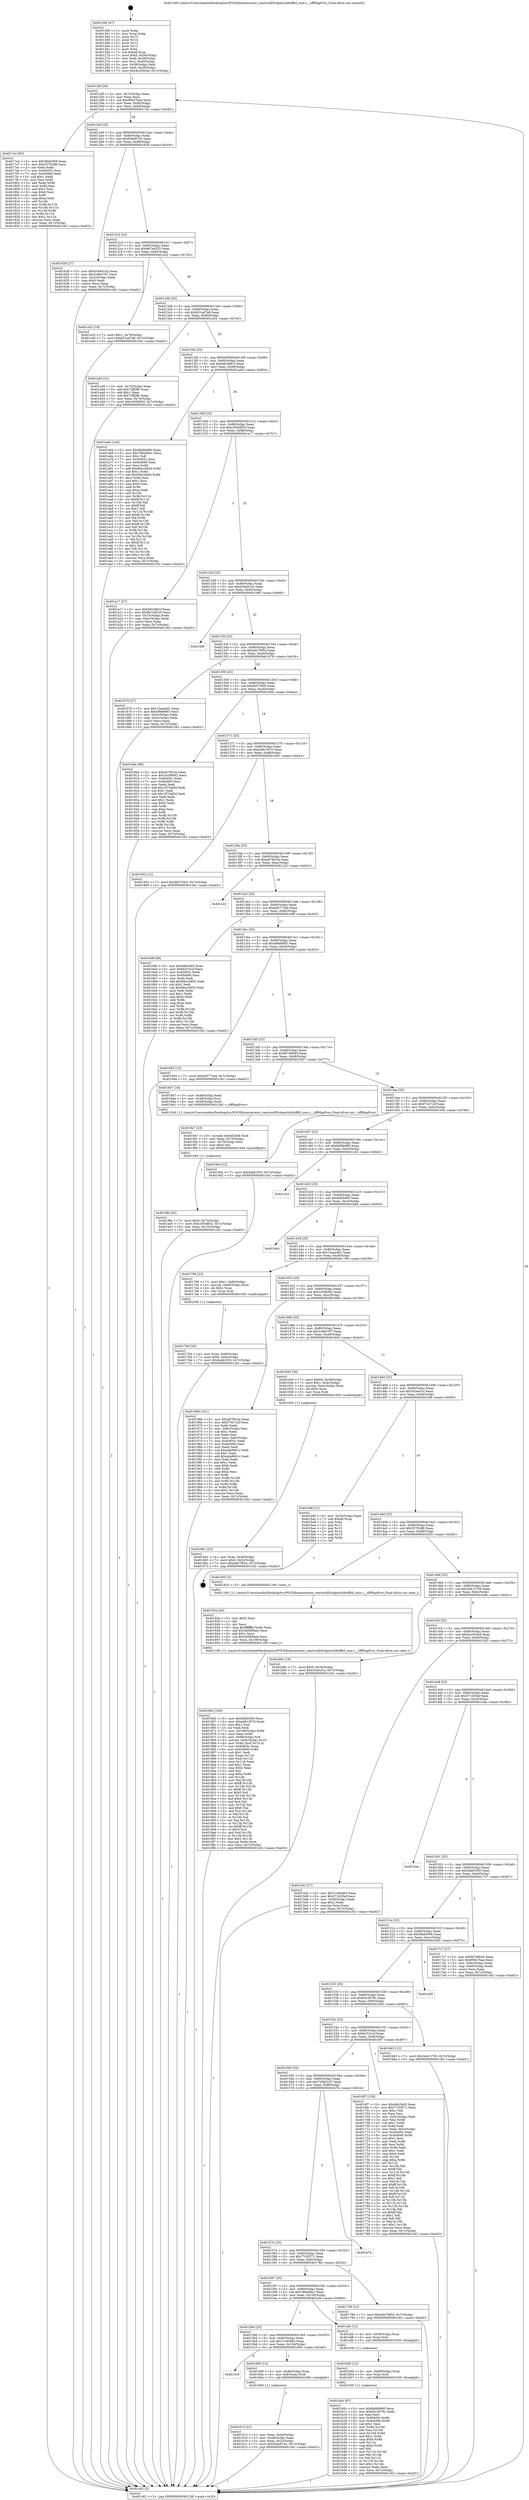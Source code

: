 digraph "0x401260" {
  label = "0x401260 (/mnt/c/Users/mathe/Desktop/tcc/POCII/binaries/extr_reactosdll3rdpartylibtifftif_unix.c__tiffMapProc_Final-ollvm.out::main(0))"
  labelloc = "t"
  node[shape=record]

  Entry [label="",width=0.3,height=0.3,shape=circle,fillcolor=black,style=filled]
  "0x40128f" [label="{
     0x40128f [26]\l
     | [instrs]\l
     &nbsp;&nbsp;0x40128f \<+3\>: mov -0x7c(%rbp),%eax\l
     &nbsp;&nbsp;0x401292 \<+2\>: mov %eax,%ecx\l
     &nbsp;&nbsp;0x401294 \<+6\>: sub $0x900c7bae,%ecx\l
     &nbsp;&nbsp;0x40129a \<+3\>: mov %eax,-0x80(%rbp)\l
     &nbsp;&nbsp;0x40129d \<+6\>: mov %ecx,-0x84(%rbp)\l
     &nbsp;&nbsp;0x4012a3 \<+6\>: je 00000000004017e2 \<main+0x582\>\l
  }"]
  "0x4017e2" [label="{
     0x4017e2 [83]\l
     | [instrs]\l
     &nbsp;&nbsp;0x4017e2 \<+5\>: mov $0x5fe8c956,%eax\l
     &nbsp;&nbsp;0x4017e7 \<+5\>: mov $0x357f24f6,%ecx\l
     &nbsp;&nbsp;0x4017ec \<+2\>: xor %edx,%edx\l
     &nbsp;&nbsp;0x4017ee \<+7\>: mov 0x40405c,%esi\l
     &nbsp;&nbsp;0x4017f5 \<+7\>: mov 0x404060,%edi\l
     &nbsp;&nbsp;0x4017fc \<+3\>: sub $0x1,%edx\l
     &nbsp;&nbsp;0x4017ff \<+3\>: mov %esi,%r8d\l
     &nbsp;&nbsp;0x401802 \<+3\>: add %edx,%r8d\l
     &nbsp;&nbsp;0x401805 \<+4\>: imul %r8d,%esi\l
     &nbsp;&nbsp;0x401809 \<+3\>: and $0x1,%esi\l
     &nbsp;&nbsp;0x40180c \<+3\>: cmp $0x0,%esi\l
     &nbsp;&nbsp;0x40180f \<+4\>: sete %r9b\l
     &nbsp;&nbsp;0x401813 \<+3\>: cmp $0xa,%edi\l
     &nbsp;&nbsp;0x401816 \<+4\>: setl %r10b\l
     &nbsp;&nbsp;0x40181a \<+3\>: mov %r9b,%r11b\l
     &nbsp;&nbsp;0x40181d \<+3\>: and %r10b,%r11b\l
     &nbsp;&nbsp;0x401820 \<+3\>: xor %r10b,%r9b\l
     &nbsp;&nbsp;0x401823 \<+3\>: or %r9b,%r11b\l
     &nbsp;&nbsp;0x401826 \<+4\>: test $0x1,%r11b\l
     &nbsp;&nbsp;0x40182a \<+3\>: cmovne %ecx,%eax\l
     &nbsp;&nbsp;0x40182d \<+3\>: mov %eax,-0x7c(%rbp)\l
     &nbsp;&nbsp;0x401830 \<+5\>: jmp 0000000000401c62 \<main+0xa02\>\l
  }"]
  "0x4012a9" [label="{
     0x4012a9 [25]\l
     | [instrs]\l
     &nbsp;&nbsp;0x4012a9 \<+5\>: jmp 00000000004012ae \<main+0x4e\>\l
     &nbsp;&nbsp;0x4012ae \<+3\>: mov -0x80(%rbp),%eax\l
     &nbsp;&nbsp;0x4012b1 \<+5\>: sub $0x93be87e2,%eax\l
     &nbsp;&nbsp;0x4012b6 \<+6\>: mov %eax,-0x88(%rbp)\l
     &nbsp;&nbsp;0x4012bc \<+6\>: je 0000000000401628 \<main+0x3c8\>\l
  }"]
  Exit [label="",width=0.3,height=0.3,shape=circle,fillcolor=black,style=filled,peripheries=2]
  "0x401628" [label="{
     0x401628 [27]\l
     | [instrs]\l
     &nbsp;&nbsp;0x401628 \<+5\>: mov $0xd344d1a5,%eax\l
     &nbsp;&nbsp;0x40162d \<+5\>: mov $0x2c9be787,%ecx\l
     &nbsp;&nbsp;0x401632 \<+3\>: mov -0x2c(%rbp),%edx\l
     &nbsp;&nbsp;0x401635 \<+3\>: cmp $0x0,%edx\l
     &nbsp;&nbsp;0x401638 \<+3\>: cmove %ecx,%eax\l
     &nbsp;&nbsp;0x40163b \<+3\>: mov %eax,-0x7c(%rbp)\l
     &nbsp;&nbsp;0x40163e \<+5\>: jmp 0000000000401c62 \<main+0xa02\>\l
  }"]
  "0x4012c2" [label="{
     0x4012c2 [25]\l
     | [instrs]\l
     &nbsp;&nbsp;0x4012c2 \<+5\>: jmp 00000000004012c7 \<main+0x67\>\l
     &nbsp;&nbsp;0x4012c7 \<+3\>: mov -0x80(%rbp),%eax\l
     &nbsp;&nbsp;0x4012ca \<+5\>: sub $0x9e7ed525,%eax\l
     &nbsp;&nbsp;0x4012cf \<+6\>: mov %eax,-0x8c(%rbp)\l
     &nbsp;&nbsp;0x4012d5 \<+6\>: je 0000000000401a32 \<main+0x7d2\>\l
  }"]
  "0x401b0c" [label="{
     0x401b0c [87]\l
     | [instrs]\l
     &nbsp;&nbsp;0x401b0c \<+5\>: mov $0xfdd9b980,%ecx\l
     &nbsp;&nbsp;0x401b11 \<+5\>: mov $0x63c3879c,%edx\l
     &nbsp;&nbsp;0x401b16 \<+2\>: xor %esi,%esi\l
     &nbsp;&nbsp;0x401b18 \<+8\>: mov 0x40405c,%r8d\l
     &nbsp;&nbsp;0x401b20 \<+8\>: mov 0x404060,%r9d\l
     &nbsp;&nbsp;0x401b28 \<+3\>: sub $0x1,%esi\l
     &nbsp;&nbsp;0x401b2b \<+3\>: mov %r8d,%r10d\l
     &nbsp;&nbsp;0x401b2e \<+3\>: add %esi,%r10d\l
     &nbsp;&nbsp;0x401b31 \<+4\>: imul %r10d,%r8d\l
     &nbsp;&nbsp;0x401b35 \<+4\>: and $0x1,%r8d\l
     &nbsp;&nbsp;0x401b39 \<+4\>: cmp $0x0,%r8d\l
     &nbsp;&nbsp;0x401b3d \<+4\>: sete %r11b\l
     &nbsp;&nbsp;0x401b41 \<+4\>: cmp $0xa,%r9d\l
     &nbsp;&nbsp;0x401b45 \<+3\>: setl %bl\l
     &nbsp;&nbsp;0x401b48 \<+3\>: mov %r11b,%r14b\l
     &nbsp;&nbsp;0x401b4b \<+3\>: and %bl,%r14b\l
     &nbsp;&nbsp;0x401b4e \<+3\>: xor %bl,%r11b\l
     &nbsp;&nbsp;0x401b51 \<+3\>: or %r11b,%r14b\l
     &nbsp;&nbsp;0x401b54 \<+4\>: test $0x1,%r14b\l
     &nbsp;&nbsp;0x401b58 \<+3\>: cmovne %edx,%ecx\l
     &nbsp;&nbsp;0x401b5b \<+3\>: mov %ecx,-0x7c(%rbp)\l
     &nbsp;&nbsp;0x401b5e \<+5\>: jmp 0000000000401c62 \<main+0xa02\>\l
  }"]
  "0x401a32" [label="{
     0x401a32 [19]\l
     | [instrs]\l
     &nbsp;&nbsp;0x401a32 \<+7\>: movl $0x1,-0x78(%rbp)\l
     &nbsp;&nbsp;0x401a39 \<+7\>: movl $0xb51ad7a8,-0x7c(%rbp)\l
     &nbsp;&nbsp;0x401a40 \<+5\>: jmp 0000000000401c62 \<main+0xa02\>\l
  }"]
  "0x4012db" [label="{
     0x4012db [25]\l
     | [instrs]\l
     &nbsp;&nbsp;0x4012db \<+5\>: jmp 00000000004012e0 \<main+0x80\>\l
     &nbsp;&nbsp;0x4012e0 \<+3\>: mov -0x80(%rbp),%eax\l
     &nbsp;&nbsp;0x4012e3 \<+5\>: sub $0xb51ad7a8,%eax\l
     &nbsp;&nbsp;0x4012e8 \<+6\>: mov %eax,-0x90(%rbp)\l
     &nbsp;&nbsp;0x4012ee \<+6\>: je 0000000000401a45 \<main+0x7e5\>\l
  }"]
  "0x401b00" [label="{
     0x401b00 [12]\l
     | [instrs]\l
     &nbsp;&nbsp;0x401b00 \<+4\>: mov -0x68(%rbp),%rax\l
     &nbsp;&nbsp;0x401b04 \<+3\>: mov %rax,%rdi\l
     &nbsp;&nbsp;0x401b07 \<+5\>: call 0000000000401030 \<free@plt\>\l
     | [calls]\l
     &nbsp;&nbsp;0x401030 \{1\} (unknown)\l
  }"]
  "0x401a45" [label="{
     0x401a45 [31]\l
     | [instrs]\l
     &nbsp;&nbsp;0x401a45 \<+3\>: mov -0x74(%rbp),%eax\l
     &nbsp;&nbsp;0x401a48 \<+5\>: add $0x72ff2ffc,%eax\l
     &nbsp;&nbsp;0x401a4d \<+3\>: add $0x1,%eax\l
     &nbsp;&nbsp;0x401a50 \<+5\>: sub $0x72ff2ffc,%eax\l
     &nbsp;&nbsp;0x401a55 \<+3\>: mov %eax,-0x74(%rbp)\l
     &nbsp;&nbsp;0x401a58 \<+7\>: movl $0xc305d652,-0x7c(%rbp)\l
     &nbsp;&nbsp;0x401a5f \<+5\>: jmp 0000000000401c62 \<main+0xa02\>\l
  }"]
  "0x4012f4" [label="{
     0x4012f4 [25]\l
     | [instrs]\l
     &nbsp;&nbsp;0x4012f4 \<+5\>: jmp 00000000004012f9 \<main+0x99\>\l
     &nbsp;&nbsp;0x4012f9 \<+3\>: mov -0x80(%rbp),%eax\l
     &nbsp;&nbsp;0x4012fc \<+5\>: sub $0xb824861f,%eax\l
     &nbsp;&nbsp;0x401301 \<+6\>: mov %eax,-0x94(%rbp)\l
     &nbsp;&nbsp;0x401307 \<+6\>: je 0000000000401a64 \<main+0x804\>\l
  }"]
  "0x4019fe" [label="{
     0x4019fe [25]\l
     | [instrs]\l
     &nbsp;&nbsp;0x4019fe \<+7\>: movl $0x0,-0x74(%rbp)\l
     &nbsp;&nbsp;0x401a05 \<+7\>: movl $0xc305d652,-0x7c(%rbp)\l
     &nbsp;&nbsp;0x401a0c \<+6\>: mov %eax,-0x10c(%rbp)\l
     &nbsp;&nbsp;0x401a12 \<+5\>: jmp 0000000000401c62 \<main+0xa02\>\l
  }"]
  "0x401a64" [label="{
     0x401a64 [144]\l
     | [instrs]\l
     &nbsp;&nbsp;0x401a64 \<+5\>: mov $0xfdd9b980,%eax\l
     &nbsp;&nbsp;0x401a69 \<+5\>: mov $0x786e0bb1,%ecx\l
     &nbsp;&nbsp;0x401a6e \<+2\>: mov $0x1,%dl\l
     &nbsp;&nbsp;0x401a70 \<+7\>: mov 0x40405c,%esi\l
     &nbsp;&nbsp;0x401a77 \<+7\>: mov 0x404060,%edi\l
     &nbsp;&nbsp;0x401a7e \<+3\>: mov %esi,%r8d\l
     &nbsp;&nbsp;0x401a81 \<+7\>: add $0x69a1bb0d,%r8d\l
     &nbsp;&nbsp;0x401a88 \<+4\>: sub $0x1,%r8d\l
     &nbsp;&nbsp;0x401a8c \<+7\>: sub $0x69a1bb0d,%r8d\l
     &nbsp;&nbsp;0x401a93 \<+4\>: imul %r8d,%esi\l
     &nbsp;&nbsp;0x401a97 \<+3\>: and $0x1,%esi\l
     &nbsp;&nbsp;0x401a9a \<+3\>: cmp $0x0,%esi\l
     &nbsp;&nbsp;0x401a9d \<+4\>: sete %r9b\l
     &nbsp;&nbsp;0x401aa1 \<+3\>: cmp $0xa,%edi\l
     &nbsp;&nbsp;0x401aa4 \<+4\>: setl %r10b\l
     &nbsp;&nbsp;0x401aa8 \<+3\>: mov %r9b,%r11b\l
     &nbsp;&nbsp;0x401aab \<+4\>: xor $0xff,%r11b\l
     &nbsp;&nbsp;0x401aaf \<+3\>: mov %r10b,%bl\l
     &nbsp;&nbsp;0x401ab2 \<+3\>: xor $0xff,%bl\l
     &nbsp;&nbsp;0x401ab5 \<+3\>: xor $0x1,%dl\l
     &nbsp;&nbsp;0x401ab8 \<+3\>: mov %r11b,%r14b\l
     &nbsp;&nbsp;0x401abb \<+4\>: and $0xff,%r14b\l
     &nbsp;&nbsp;0x401abf \<+3\>: and %dl,%r9b\l
     &nbsp;&nbsp;0x401ac2 \<+3\>: mov %bl,%r15b\l
     &nbsp;&nbsp;0x401ac5 \<+4\>: and $0xff,%r15b\l
     &nbsp;&nbsp;0x401ac9 \<+3\>: and %dl,%r10b\l
     &nbsp;&nbsp;0x401acc \<+3\>: or %r9b,%r14b\l
     &nbsp;&nbsp;0x401acf \<+3\>: or %r10b,%r15b\l
     &nbsp;&nbsp;0x401ad2 \<+3\>: xor %r15b,%r14b\l
     &nbsp;&nbsp;0x401ad5 \<+3\>: or %bl,%r11b\l
     &nbsp;&nbsp;0x401ad8 \<+4\>: xor $0xff,%r11b\l
     &nbsp;&nbsp;0x401adc \<+3\>: or $0x1,%dl\l
     &nbsp;&nbsp;0x401adf \<+3\>: and %dl,%r11b\l
     &nbsp;&nbsp;0x401ae2 \<+3\>: or %r11b,%r14b\l
     &nbsp;&nbsp;0x401ae5 \<+4\>: test $0x1,%r14b\l
     &nbsp;&nbsp;0x401ae9 \<+3\>: cmovne %ecx,%eax\l
     &nbsp;&nbsp;0x401aec \<+3\>: mov %eax,-0x7c(%rbp)\l
     &nbsp;&nbsp;0x401aef \<+5\>: jmp 0000000000401c62 \<main+0xa02\>\l
  }"]
  "0x40130d" [label="{
     0x40130d [25]\l
     | [instrs]\l
     &nbsp;&nbsp;0x40130d \<+5\>: jmp 0000000000401312 \<main+0xb2\>\l
     &nbsp;&nbsp;0x401312 \<+3\>: mov -0x80(%rbp),%eax\l
     &nbsp;&nbsp;0x401315 \<+5\>: sub $0xc305d652,%eax\l
     &nbsp;&nbsp;0x40131a \<+6\>: mov %eax,-0x98(%rbp)\l
     &nbsp;&nbsp;0x401320 \<+6\>: je 0000000000401a17 \<main+0x7b7\>\l
  }"]
  "0x4019e7" [label="{
     0x4019e7 [23]\l
     | [instrs]\l
     &nbsp;&nbsp;0x4019e7 \<+10\>: movabs $0x4020b6,%rdi\l
     &nbsp;&nbsp;0x4019f1 \<+3\>: mov %eax,-0x70(%rbp)\l
     &nbsp;&nbsp;0x4019f4 \<+3\>: mov -0x70(%rbp),%esi\l
     &nbsp;&nbsp;0x4019f7 \<+2\>: mov $0x0,%al\l
     &nbsp;&nbsp;0x4019f9 \<+5\>: call 0000000000401040 \<printf@plt\>\l
     | [calls]\l
     &nbsp;&nbsp;0x401040 \{1\} (unknown)\l
  }"]
  "0x401a17" [label="{
     0x401a17 [27]\l
     | [instrs]\l
     &nbsp;&nbsp;0x401a17 \<+5\>: mov $0xb824861f,%eax\l
     &nbsp;&nbsp;0x401a1c \<+5\>: mov $0x9e7ed525,%ecx\l
     &nbsp;&nbsp;0x401a21 \<+3\>: mov -0x74(%rbp),%edx\l
     &nbsp;&nbsp;0x401a24 \<+3\>: cmp -0x4c(%rbp),%edx\l
     &nbsp;&nbsp;0x401a27 \<+3\>: cmovl %ecx,%eax\l
     &nbsp;&nbsp;0x401a2a \<+3\>: mov %eax,-0x7c(%rbp)\l
     &nbsp;&nbsp;0x401a2d \<+5\>: jmp 0000000000401c62 \<main+0xa02\>\l
  }"]
  "0x401326" [label="{
     0x401326 [25]\l
     | [instrs]\l
     &nbsp;&nbsp;0x401326 \<+5\>: jmp 000000000040132b \<main+0xcb\>\l
     &nbsp;&nbsp;0x40132b \<+3\>: mov -0x80(%rbp),%eax\l
     &nbsp;&nbsp;0x40132e \<+5\>: sub $0xd344d1a5,%eax\l
     &nbsp;&nbsp;0x401333 \<+6\>: mov %eax,-0x9c(%rbp)\l
     &nbsp;&nbsp;0x401339 \<+6\>: je 0000000000401b6f \<main+0x90f\>\l
  }"]
  "0x401862" [label="{
     0x401862 [160]\l
     | [instrs]\l
     &nbsp;&nbsp;0x401862 \<+5\>: mov $0x5fe8c956,%ecx\l
     &nbsp;&nbsp;0x401867 \<+5\>: mov $0xe4813070,%edx\l
     &nbsp;&nbsp;0x40186c \<+3\>: mov $0x1,%sil\l
     &nbsp;&nbsp;0x40186f \<+2\>: xor %edi,%edi\l
     &nbsp;&nbsp;0x401871 \<+7\>: mov -0x108(%rbp),%r8d\l
     &nbsp;&nbsp;0x401878 \<+4\>: imul %eax,%r8d\l
     &nbsp;&nbsp;0x40187c \<+4\>: mov -0x68(%rbp),%r9\l
     &nbsp;&nbsp;0x401880 \<+4\>: movslq -0x6c(%rbp),%r10\l
     &nbsp;&nbsp;0x401884 \<+4\>: mov %r8d,(%r9,%r10,4)\l
     &nbsp;&nbsp;0x401888 \<+7\>: mov 0x40405c,%eax\l
     &nbsp;&nbsp;0x40188f \<+8\>: mov 0x404060,%r8d\l
     &nbsp;&nbsp;0x401897 \<+3\>: sub $0x1,%edi\l
     &nbsp;&nbsp;0x40189a \<+3\>: mov %eax,%r11d\l
     &nbsp;&nbsp;0x40189d \<+3\>: add %edi,%r11d\l
     &nbsp;&nbsp;0x4018a0 \<+4\>: imul %r11d,%eax\l
     &nbsp;&nbsp;0x4018a4 \<+3\>: and $0x1,%eax\l
     &nbsp;&nbsp;0x4018a7 \<+3\>: cmp $0x0,%eax\l
     &nbsp;&nbsp;0x4018aa \<+3\>: sete %bl\l
     &nbsp;&nbsp;0x4018ad \<+4\>: cmp $0xa,%r8d\l
     &nbsp;&nbsp;0x4018b1 \<+4\>: setl %r14b\l
     &nbsp;&nbsp;0x4018b5 \<+3\>: mov %bl,%r15b\l
     &nbsp;&nbsp;0x4018b8 \<+4\>: xor $0xff,%r15b\l
     &nbsp;&nbsp;0x4018bc \<+3\>: mov %r14b,%r12b\l
     &nbsp;&nbsp;0x4018bf \<+4\>: xor $0xff,%r12b\l
     &nbsp;&nbsp;0x4018c3 \<+4\>: xor $0x0,%sil\l
     &nbsp;&nbsp;0x4018c7 \<+3\>: mov %r15b,%r13b\l
     &nbsp;&nbsp;0x4018ca \<+4\>: and $0x0,%r13b\l
     &nbsp;&nbsp;0x4018ce \<+3\>: and %sil,%bl\l
     &nbsp;&nbsp;0x4018d1 \<+3\>: mov %r12b,%al\l
     &nbsp;&nbsp;0x4018d4 \<+2\>: and $0x0,%al\l
     &nbsp;&nbsp;0x4018d6 \<+3\>: and %sil,%r14b\l
     &nbsp;&nbsp;0x4018d9 \<+3\>: or %bl,%r13b\l
     &nbsp;&nbsp;0x4018dc \<+3\>: or %r14b,%al\l
     &nbsp;&nbsp;0x4018df \<+3\>: xor %al,%r13b\l
     &nbsp;&nbsp;0x4018e2 \<+3\>: or %r12b,%r15b\l
     &nbsp;&nbsp;0x4018e5 \<+4\>: xor $0xff,%r15b\l
     &nbsp;&nbsp;0x4018e9 \<+4\>: or $0x0,%sil\l
     &nbsp;&nbsp;0x4018ed \<+3\>: and %sil,%r15b\l
     &nbsp;&nbsp;0x4018f0 \<+3\>: or %r15b,%r13b\l
     &nbsp;&nbsp;0x4018f3 \<+4\>: test $0x1,%r13b\l
     &nbsp;&nbsp;0x4018f7 \<+3\>: cmovne %edx,%ecx\l
     &nbsp;&nbsp;0x4018fa \<+3\>: mov %ecx,-0x7c(%rbp)\l
     &nbsp;&nbsp;0x4018fd \<+5\>: jmp 0000000000401c62 \<main+0xa02\>\l
  }"]
  "0x401b6f" [label="{
     0x401b6f\l
  }", style=dashed]
  "0x40133f" [label="{
     0x40133f [25]\l
     | [instrs]\l
     &nbsp;&nbsp;0x40133f \<+5\>: jmp 0000000000401344 \<main+0xe4\>\l
     &nbsp;&nbsp;0x401344 \<+3\>: mov -0x80(%rbp),%eax\l
     &nbsp;&nbsp;0x401347 \<+5\>: sub $0xd4e7f654,%eax\l
     &nbsp;&nbsp;0x40134c \<+6\>: mov %eax,-0xa0(%rbp)\l
     &nbsp;&nbsp;0x401352 \<+6\>: je 0000000000401678 \<main+0x418\>\l
  }"]
  "0x40183a" [label="{
     0x40183a [40]\l
     | [instrs]\l
     &nbsp;&nbsp;0x40183a \<+5\>: mov $0x2,%ecx\l
     &nbsp;&nbsp;0x40183f \<+1\>: cltd\l
     &nbsp;&nbsp;0x401840 \<+2\>: idiv %ecx\l
     &nbsp;&nbsp;0x401842 \<+6\>: imul $0xfffffffe,%edx,%ecx\l
     &nbsp;&nbsp;0x401848 \<+6\>: add $0x3d5894a4,%ecx\l
     &nbsp;&nbsp;0x40184e \<+3\>: add $0x1,%ecx\l
     &nbsp;&nbsp;0x401851 \<+6\>: sub $0x3d5894a4,%ecx\l
     &nbsp;&nbsp;0x401857 \<+6\>: mov %ecx,-0x108(%rbp)\l
     &nbsp;&nbsp;0x40185d \<+5\>: call 0000000000401160 \<next_i\>\l
     | [calls]\l
     &nbsp;&nbsp;0x401160 \{1\} (/mnt/c/Users/mathe/Desktop/tcc/POCII/binaries/extr_reactosdll3rdpartylibtifftif_unix.c__tiffMapProc_Final-ollvm.out::next_i)\l
  }"]
  "0x401678" [label="{
     0x401678 [27]\l
     | [instrs]\l
     &nbsp;&nbsp;0x401678 \<+5\>: mov $0x13aaa4d1,%eax\l
     &nbsp;&nbsp;0x40167d \<+5\>: mov $0xef9e8993,%ecx\l
     &nbsp;&nbsp;0x401682 \<+3\>: mov -0x5c(%rbp),%edx\l
     &nbsp;&nbsp;0x401685 \<+3\>: cmp -0x4c(%rbp),%edx\l
     &nbsp;&nbsp;0x401688 \<+3\>: cmovl %ecx,%eax\l
     &nbsp;&nbsp;0x40168b \<+3\>: mov %eax,-0x7c(%rbp)\l
     &nbsp;&nbsp;0x40168e \<+5\>: jmp 0000000000401c62 \<main+0xa02\>\l
  }"]
  "0x401358" [label="{
     0x401358 [25]\l
     | [instrs]\l
     &nbsp;&nbsp;0x401358 \<+5\>: jmp 000000000040135d \<main+0xfd\>\l
     &nbsp;&nbsp;0x40135d \<+3\>: mov -0x80(%rbp),%eax\l
     &nbsp;&nbsp;0x401360 \<+5\>: sub $0xdb575fc0,%eax\l
     &nbsp;&nbsp;0x401365 \<+6\>: mov %eax,-0xa4(%rbp)\l
     &nbsp;&nbsp;0x40136b \<+6\>: je 000000000040190e \<main+0x6ae\>\l
  }"]
  "0x4017b0" [label="{
     0x4017b0 [23]\l
     | [instrs]\l
     &nbsp;&nbsp;0x4017b0 \<+4\>: mov %rax,-0x68(%rbp)\l
     &nbsp;&nbsp;0x4017b4 \<+7\>: movl $0x0,-0x6c(%rbp)\l
     &nbsp;&nbsp;0x4017bb \<+7\>: movl $0x5ab61f30,-0x7c(%rbp)\l
     &nbsp;&nbsp;0x4017c2 \<+5\>: jmp 0000000000401c62 \<main+0xa02\>\l
  }"]
  "0x40190e" [label="{
     0x40190e [88]\l
     | [instrs]\l
     &nbsp;&nbsp;0x40190e \<+5\>: mov $0xe87f0c3a,%eax\l
     &nbsp;&nbsp;0x401913 \<+5\>: mov $0x2439bf42,%ecx\l
     &nbsp;&nbsp;0x401918 \<+7\>: mov 0x40405c,%edx\l
     &nbsp;&nbsp;0x40191f \<+7\>: mov 0x404060,%esi\l
     &nbsp;&nbsp;0x401926 \<+2\>: mov %edx,%edi\l
     &nbsp;&nbsp;0x401928 \<+6\>: add $0x1875af3d,%edi\l
     &nbsp;&nbsp;0x40192e \<+3\>: sub $0x1,%edi\l
     &nbsp;&nbsp;0x401931 \<+6\>: sub $0x1875af3d,%edi\l
     &nbsp;&nbsp;0x401937 \<+3\>: imul %edi,%edx\l
     &nbsp;&nbsp;0x40193a \<+3\>: and $0x1,%edx\l
     &nbsp;&nbsp;0x40193d \<+3\>: cmp $0x0,%edx\l
     &nbsp;&nbsp;0x401940 \<+4\>: sete %r8b\l
     &nbsp;&nbsp;0x401944 \<+3\>: cmp $0xa,%esi\l
     &nbsp;&nbsp;0x401947 \<+4\>: setl %r9b\l
     &nbsp;&nbsp;0x40194b \<+3\>: mov %r8b,%r10b\l
     &nbsp;&nbsp;0x40194e \<+3\>: and %r9b,%r10b\l
     &nbsp;&nbsp;0x401951 \<+3\>: xor %r9b,%r8b\l
     &nbsp;&nbsp;0x401954 \<+3\>: or %r8b,%r10b\l
     &nbsp;&nbsp;0x401957 \<+4\>: test $0x1,%r10b\l
     &nbsp;&nbsp;0x40195b \<+3\>: cmovne %ecx,%eax\l
     &nbsp;&nbsp;0x40195e \<+3\>: mov %eax,-0x7c(%rbp)\l
     &nbsp;&nbsp;0x401961 \<+5\>: jmp 0000000000401c62 \<main+0xa02\>\l
  }"]
  "0x401371" [label="{
     0x401371 [25]\l
     | [instrs]\l
     &nbsp;&nbsp;0x401371 \<+5\>: jmp 0000000000401376 \<main+0x116\>\l
     &nbsp;&nbsp;0x401376 \<+3\>: mov -0x80(%rbp),%eax\l
     &nbsp;&nbsp;0x401379 \<+5\>: sub $0xe4813070,%eax\l
     &nbsp;&nbsp;0x40137e \<+6\>: mov %eax,-0xa8(%rbp)\l
     &nbsp;&nbsp;0x401384 \<+6\>: je 0000000000401902 \<main+0x6a2\>\l
  }"]
  "0x401661" [label="{
     0x401661 [23]\l
     | [instrs]\l
     &nbsp;&nbsp;0x401661 \<+4\>: mov %rax,-0x58(%rbp)\l
     &nbsp;&nbsp;0x401665 \<+7\>: movl $0x0,-0x5c(%rbp)\l
     &nbsp;&nbsp;0x40166c \<+7\>: movl $0xd4e7f654,-0x7c(%rbp)\l
     &nbsp;&nbsp;0x401673 \<+5\>: jmp 0000000000401c62 \<main+0xa02\>\l
  }"]
  "0x401902" [label="{
     0x401902 [12]\l
     | [instrs]\l
     &nbsp;&nbsp;0x401902 \<+7\>: movl $0xdb575fc0,-0x7c(%rbp)\l
     &nbsp;&nbsp;0x401909 \<+5\>: jmp 0000000000401c62 \<main+0xa02\>\l
  }"]
  "0x40138a" [label="{
     0x40138a [25]\l
     | [instrs]\l
     &nbsp;&nbsp;0x40138a \<+5\>: jmp 000000000040138f \<main+0x12f\>\l
     &nbsp;&nbsp;0x40138f \<+3\>: mov -0x80(%rbp),%eax\l
     &nbsp;&nbsp;0x401392 \<+5\>: sub $0xe87f0c3a,%eax\l
     &nbsp;&nbsp;0x401397 \<+6\>: mov %eax,-0xac(%rbp)\l
     &nbsp;&nbsp;0x40139d \<+6\>: je 0000000000401c22 \<main+0x9c2\>\l
  }"]
  "0x401613" [label="{
     0x401613 [21]\l
     | [instrs]\l
     &nbsp;&nbsp;0x401613 \<+3\>: mov %eax,-0x44(%rbp)\l
     &nbsp;&nbsp;0x401616 \<+3\>: mov -0x44(%rbp),%eax\l
     &nbsp;&nbsp;0x401619 \<+3\>: mov %eax,-0x2c(%rbp)\l
     &nbsp;&nbsp;0x40161c \<+7\>: movl $0x93be87e2,-0x7c(%rbp)\l
     &nbsp;&nbsp;0x401623 \<+5\>: jmp 0000000000401c62 \<main+0xa02\>\l
  }"]
  "0x401c22" [label="{
     0x401c22\l
  }", style=dashed]
  "0x4013a3" [label="{
     0x4013a3 [25]\l
     | [instrs]\l
     &nbsp;&nbsp;0x4013a3 \<+5\>: jmp 00000000004013a8 \<main+0x148\>\l
     &nbsp;&nbsp;0x4013a8 \<+3\>: mov -0x80(%rbp),%eax\l
     &nbsp;&nbsp;0x4013ab \<+5\>: sub $0xed5773a4,%eax\l
     &nbsp;&nbsp;0x4013b0 \<+6\>: mov %eax,-0xb0(%rbp)\l
     &nbsp;&nbsp;0x4013b6 \<+6\>: je 000000000040169f \<main+0x43f\>\l
  }"]
  "0x4015c9" [label="{
     0x4015c9\l
  }", style=dashed]
  "0x40169f" [label="{
     0x40169f [88]\l
     | [instrs]\l
     &nbsp;&nbsp;0x40169f \<+5\>: mov $0xddb3465,%eax\l
     &nbsp;&nbsp;0x4016a4 \<+5\>: mov $0x6cf15ccf,%ecx\l
     &nbsp;&nbsp;0x4016a9 \<+7\>: mov 0x40405c,%edx\l
     &nbsp;&nbsp;0x4016b0 \<+7\>: mov 0x404060,%esi\l
     &nbsp;&nbsp;0x4016b7 \<+2\>: mov %edx,%edi\l
     &nbsp;&nbsp;0x4016b9 \<+6\>: add $0x66a1b955,%edi\l
     &nbsp;&nbsp;0x4016bf \<+3\>: sub $0x1,%edi\l
     &nbsp;&nbsp;0x4016c2 \<+6\>: sub $0x66a1b955,%edi\l
     &nbsp;&nbsp;0x4016c8 \<+3\>: imul %edi,%edx\l
     &nbsp;&nbsp;0x4016cb \<+3\>: and $0x1,%edx\l
     &nbsp;&nbsp;0x4016ce \<+3\>: cmp $0x0,%edx\l
     &nbsp;&nbsp;0x4016d1 \<+4\>: sete %r8b\l
     &nbsp;&nbsp;0x4016d5 \<+3\>: cmp $0xa,%esi\l
     &nbsp;&nbsp;0x4016d8 \<+4\>: setl %r9b\l
     &nbsp;&nbsp;0x4016dc \<+3\>: mov %r8b,%r10b\l
     &nbsp;&nbsp;0x4016df \<+3\>: and %r9b,%r10b\l
     &nbsp;&nbsp;0x4016e2 \<+3\>: xor %r9b,%r8b\l
     &nbsp;&nbsp;0x4016e5 \<+3\>: or %r8b,%r10b\l
     &nbsp;&nbsp;0x4016e8 \<+4\>: test $0x1,%r10b\l
     &nbsp;&nbsp;0x4016ec \<+3\>: cmovne %ecx,%eax\l
     &nbsp;&nbsp;0x4016ef \<+3\>: mov %eax,-0x7c(%rbp)\l
     &nbsp;&nbsp;0x4016f2 \<+5\>: jmp 0000000000401c62 \<main+0xa02\>\l
  }"]
  "0x4013bc" [label="{
     0x4013bc [25]\l
     | [instrs]\l
     &nbsp;&nbsp;0x4013bc \<+5\>: jmp 00000000004013c1 \<main+0x161\>\l
     &nbsp;&nbsp;0x4013c1 \<+3\>: mov -0x80(%rbp),%eax\l
     &nbsp;&nbsp;0x4013c4 \<+5\>: sub $0xef9e8993,%eax\l
     &nbsp;&nbsp;0x4013c9 \<+6\>: mov %eax,-0xb4(%rbp)\l
     &nbsp;&nbsp;0x4013cf \<+6\>: je 0000000000401693 \<main+0x433\>\l
  }"]
  "0x401606" [label="{
     0x401606 [13]\l
     | [instrs]\l
     &nbsp;&nbsp;0x401606 \<+4\>: mov -0x40(%rbp),%rax\l
     &nbsp;&nbsp;0x40160a \<+4\>: mov 0x8(%rax),%rdi\l
     &nbsp;&nbsp;0x40160e \<+5\>: call 0000000000401060 \<atoi@plt\>\l
     | [calls]\l
     &nbsp;&nbsp;0x401060 \{1\} (unknown)\l
  }"]
  "0x401693" [label="{
     0x401693 [12]\l
     | [instrs]\l
     &nbsp;&nbsp;0x401693 \<+7\>: movl $0xed5773a4,-0x7c(%rbp)\l
     &nbsp;&nbsp;0x40169a \<+5\>: jmp 0000000000401c62 \<main+0xa02\>\l
  }"]
  "0x4013d5" [label="{
     0x4013d5 [25]\l
     | [instrs]\l
     &nbsp;&nbsp;0x4013d5 \<+5\>: jmp 00000000004013da \<main+0x17a\>\l
     &nbsp;&nbsp;0x4013da \<+3\>: mov -0x80(%rbp),%eax\l
     &nbsp;&nbsp;0x4013dd \<+5\>: sub $0xf67d9645,%eax\l
     &nbsp;&nbsp;0x4013e2 \<+6\>: mov %eax,-0xb8(%rbp)\l
     &nbsp;&nbsp;0x4013e8 \<+6\>: je 00000000004019d7 \<main+0x777\>\l
  }"]
  "0x4015b0" [label="{
     0x4015b0 [25]\l
     | [instrs]\l
     &nbsp;&nbsp;0x4015b0 \<+5\>: jmp 00000000004015b5 \<main+0x355\>\l
     &nbsp;&nbsp;0x4015b5 \<+3\>: mov -0x80(%rbp),%eax\l
     &nbsp;&nbsp;0x4015b8 \<+5\>: sub $0x7cc85d63,%eax\l
     &nbsp;&nbsp;0x4015bd \<+6\>: mov %eax,-0x104(%rbp)\l
     &nbsp;&nbsp;0x4015c3 \<+6\>: je 0000000000401606 \<main+0x3a6\>\l
  }"]
  "0x4019d7" [label="{
     0x4019d7 [16]\l
     | [instrs]\l
     &nbsp;&nbsp;0x4019d7 \<+3\>: mov -0x48(%rbp),%edi\l
     &nbsp;&nbsp;0x4019da \<+4\>: mov -0x58(%rbp),%rsi\l
     &nbsp;&nbsp;0x4019de \<+4\>: mov -0x68(%rbp),%rdx\l
     &nbsp;&nbsp;0x4019e2 \<+5\>: call 0000000000401240 \<_tiffMapProc\>\l
     | [calls]\l
     &nbsp;&nbsp;0x401240 \{1\} (/mnt/c/Users/mathe/Desktop/tcc/POCII/binaries/extr_reactosdll3rdpartylibtifftif_unix.c__tiffMapProc_Final-ollvm.out::_tiffMapProc)\l
  }"]
  "0x4013ee" [label="{
     0x4013ee [25]\l
     | [instrs]\l
     &nbsp;&nbsp;0x4013ee \<+5\>: jmp 00000000004013f3 \<main+0x193\>\l
     &nbsp;&nbsp;0x4013f3 \<+3\>: mov -0x80(%rbp),%eax\l
     &nbsp;&nbsp;0x4013f6 \<+5\>: sub $0xf73e7c2f,%eax\l
     &nbsp;&nbsp;0x4013fb \<+6\>: mov %eax,-0xbc(%rbp)\l
     &nbsp;&nbsp;0x401401 \<+6\>: je 00000000004019cb \<main+0x76b\>\l
  }"]
  "0x401af4" [label="{
     0x401af4 [12]\l
     | [instrs]\l
     &nbsp;&nbsp;0x401af4 \<+4\>: mov -0x58(%rbp),%rax\l
     &nbsp;&nbsp;0x401af8 \<+3\>: mov %rax,%rdi\l
     &nbsp;&nbsp;0x401afb \<+5\>: call 0000000000401030 \<free@plt\>\l
     | [calls]\l
     &nbsp;&nbsp;0x401030 \{1\} (unknown)\l
  }"]
  "0x4019cb" [label="{
     0x4019cb [12]\l
     | [instrs]\l
     &nbsp;&nbsp;0x4019cb \<+7\>: movl $0x5ab61f30,-0x7c(%rbp)\l
     &nbsp;&nbsp;0x4019d2 \<+5\>: jmp 0000000000401c62 \<main+0xa02\>\l
  }"]
  "0x401407" [label="{
     0x401407 [25]\l
     | [instrs]\l
     &nbsp;&nbsp;0x401407 \<+5\>: jmp 000000000040140c \<main+0x1ac\>\l
     &nbsp;&nbsp;0x40140c \<+3\>: mov -0x80(%rbp),%eax\l
     &nbsp;&nbsp;0x40140f \<+5\>: sub $0xfdd9b980,%eax\l
     &nbsp;&nbsp;0x401414 \<+6\>: mov %eax,-0xc0(%rbp)\l
     &nbsp;&nbsp;0x40141a \<+6\>: je 0000000000401c43 \<main+0x9e3\>\l
  }"]
  "0x401597" [label="{
     0x401597 [25]\l
     | [instrs]\l
     &nbsp;&nbsp;0x401597 \<+5\>: jmp 000000000040159c \<main+0x33c\>\l
     &nbsp;&nbsp;0x40159c \<+3\>: mov -0x80(%rbp),%eax\l
     &nbsp;&nbsp;0x40159f \<+5\>: sub $0x786e0bb1,%eax\l
     &nbsp;&nbsp;0x4015a4 \<+6\>: mov %eax,-0x100(%rbp)\l
     &nbsp;&nbsp;0x4015aa \<+6\>: je 0000000000401af4 \<main+0x894\>\l
  }"]
  "0x401c43" [label="{
     0x401c43\l
  }", style=dashed]
  "0x401420" [label="{
     0x401420 [25]\l
     | [instrs]\l
     &nbsp;&nbsp;0x401420 \<+5\>: jmp 0000000000401425 \<main+0x1c5\>\l
     &nbsp;&nbsp;0x401425 \<+3\>: mov -0x80(%rbp),%eax\l
     &nbsp;&nbsp;0x401428 \<+5\>: sub $0xddb3465,%eax\l
     &nbsp;&nbsp;0x40142d \<+6\>: mov %eax,-0xc4(%rbp)\l
     &nbsp;&nbsp;0x401433 \<+6\>: je 0000000000401bb4 \<main+0x954\>\l
  }"]
  "0x40178d" [label="{
     0x40178d [12]\l
     | [instrs]\l
     &nbsp;&nbsp;0x40178d \<+7\>: movl $0xd4e7f654,-0x7c(%rbp)\l
     &nbsp;&nbsp;0x401794 \<+5\>: jmp 0000000000401c62 \<main+0xa02\>\l
  }"]
  "0x401bb4" [label="{
     0x401bb4\l
  }", style=dashed]
  "0x401439" [label="{
     0x401439 [25]\l
     | [instrs]\l
     &nbsp;&nbsp;0x401439 \<+5\>: jmp 000000000040143e \<main+0x1de\>\l
     &nbsp;&nbsp;0x40143e \<+3\>: mov -0x80(%rbp),%eax\l
     &nbsp;&nbsp;0x401441 \<+5\>: sub $0x13aaa4d1,%eax\l
     &nbsp;&nbsp;0x401446 \<+6\>: mov %eax,-0xc8(%rbp)\l
     &nbsp;&nbsp;0x40144c \<+6\>: je 0000000000401799 \<main+0x539\>\l
  }"]
  "0x40157e" [label="{
     0x40157e [25]\l
     | [instrs]\l
     &nbsp;&nbsp;0x40157e \<+5\>: jmp 0000000000401583 \<main+0x323\>\l
     &nbsp;&nbsp;0x401583 \<+3\>: mov -0x80(%rbp),%eax\l
     &nbsp;&nbsp;0x401586 \<+5\>: sub $0x77c5f371,%eax\l
     &nbsp;&nbsp;0x40158b \<+6\>: mov %eax,-0xfc(%rbp)\l
     &nbsp;&nbsp;0x401591 \<+6\>: je 000000000040178d \<main+0x52d\>\l
  }"]
  "0x401799" [label="{
     0x401799 [23]\l
     | [instrs]\l
     &nbsp;&nbsp;0x401799 \<+7\>: movl $0x1,-0x60(%rbp)\l
     &nbsp;&nbsp;0x4017a0 \<+4\>: movslq -0x60(%rbp),%rax\l
     &nbsp;&nbsp;0x4017a4 \<+4\>: shl $0x2,%rax\l
     &nbsp;&nbsp;0x4017a8 \<+3\>: mov %rax,%rdi\l
     &nbsp;&nbsp;0x4017ab \<+5\>: call 0000000000401050 \<malloc@plt\>\l
     | [calls]\l
     &nbsp;&nbsp;0x401050 \{1\} (unknown)\l
  }"]
  "0x401452" [label="{
     0x401452 [25]\l
     | [instrs]\l
     &nbsp;&nbsp;0x401452 \<+5\>: jmp 0000000000401457 \<main+0x1f7\>\l
     &nbsp;&nbsp;0x401457 \<+3\>: mov -0x80(%rbp),%eax\l
     &nbsp;&nbsp;0x40145a \<+5\>: sub $0x2439bf42,%eax\l
     &nbsp;&nbsp;0x40145f \<+6\>: mov %eax,-0xcc(%rbp)\l
     &nbsp;&nbsp;0x401465 \<+6\>: je 0000000000401966 \<main+0x706\>\l
  }"]
  "0x401b7b" [label="{
     0x401b7b\l
  }", style=dashed]
  "0x401966" [label="{
     0x401966 [101]\l
     | [instrs]\l
     &nbsp;&nbsp;0x401966 \<+5\>: mov $0xe87f0c3a,%eax\l
     &nbsp;&nbsp;0x40196b \<+5\>: mov $0xf73e7c2f,%ecx\l
     &nbsp;&nbsp;0x401970 \<+2\>: xor %edx,%edx\l
     &nbsp;&nbsp;0x401972 \<+3\>: mov -0x6c(%rbp),%esi\l
     &nbsp;&nbsp;0x401975 \<+3\>: sub $0x1,%edx\l
     &nbsp;&nbsp;0x401978 \<+2\>: sub %edx,%esi\l
     &nbsp;&nbsp;0x40197a \<+3\>: mov %esi,-0x6c(%rbp)\l
     &nbsp;&nbsp;0x40197d \<+7\>: mov 0x40405c,%edx\l
     &nbsp;&nbsp;0x401984 \<+7\>: mov 0x404060,%esi\l
     &nbsp;&nbsp;0x40198b \<+2\>: mov %edx,%edi\l
     &nbsp;&nbsp;0x40198d \<+6\>: sub $0xeda8661c,%edi\l
     &nbsp;&nbsp;0x401993 \<+3\>: sub $0x1,%edi\l
     &nbsp;&nbsp;0x401996 \<+6\>: add $0xeda8661c,%edi\l
     &nbsp;&nbsp;0x40199c \<+3\>: imul %edi,%edx\l
     &nbsp;&nbsp;0x40199f \<+3\>: and $0x1,%edx\l
     &nbsp;&nbsp;0x4019a2 \<+3\>: cmp $0x0,%edx\l
     &nbsp;&nbsp;0x4019a5 \<+4\>: sete %r8b\l
     &nbsp;&nbsp;0x4019a9 \<+3\>: cmp $0xa,%esi\l
     &nbsp;&nbsp;0x4019ac \<+4\>: setl %r9b\l
     &nbsp;&nbsp;0x4019b0 \<+3\>: mov %r8b,%r10b\l
     &nbsp;&nbsp;0x4019b3 \<+3\>: and %r9b,%r10b\l
     &nbsp;&nbsp;0x4019b6 \<+3\>: xor %r9b,%r8b\l
     &nbsp;&nbsp;0x4019b9 \<+3\>: or %r8b,%r10b\l
     &nbsp;&nbsp;0x4019bc \<+4\>: test $0x1,%r10b\l
     &nbsp;&nbsp;0x4019c0 \<+3\>: cmovne %ecx,%eax\l
     &nbsp;&nbsp;0x4019c3 \<+3\>: mov %eax,-0x7c(%rbp)\l
     &nbsp;&nbsp;0x4019c6 \<+5\>: jmp 0000000000401c62 \<main+0xa02\>\l
  }"]
  "0x40146b" [label="{
     0x40146b [25]\l
     | [instrs]\l
     &nbsp;&nbsp;0x40146b \<+5\>: jmp 0000000000401470 \<main+0x210\>\l
     &nbsp;&nbsp;0x401470 \<+3\>: mov -0x80(%rbp),%eax\l
     &nbsp;&nbsp;0x401473 \<+5\>: sub $0x2c9be787,%eax\l
     &nbsp;&nbsp;0x401478 \<+6\>: mov %eax,-0xd0(%rbp)\l
     &nbsp;&nbsp;0x40147e \<+6\>: je 0000000000401643 \<main+0x3e3\>\l
  }"]
  "0x401565" [label="{
     0x401565 [25]\l
     | [instrs]\l
     &nbsp;&nbsp;0x401565 \<+5\>: jmp 000000000040156a \<main+0x30a\>\l
     &nbsp;&nbsp;0x40156a \<+3\>: mov -0x80(%rbp),%eax\l
     &nbsp;&nbsp;0x40156d \<+5\>: sub $0x726b0147,%eax\l
     &nbsp;&nbsp;0x401572 \<+6\>: mov %eax,-0xf8(%rbp)\l
     &nbsp;&nbsp;0x401578 \<+6\>: je 0000000000401b7b \<main+0x91b\>\l
  }"]
  "0x401643" [label="{
     0x401643 [30]\l
     | [instrs]\l
     &nbsp;&nbsp;0x401643 \<+7\>: movl $0x64,-0x48(%rbp)\l
     &nbsp;&nbsp;0x40164a \<+7\>: movl $0x1,-0x4c(%rbp)\l
     &nbsp;&nbsp;0x401651 \<+4\>: movslq -0x4c(%rbp),%rax\l
     &nbsp;&nbsp;0x401655 \<+4\>: shl $0x3,%rax\l
     &nbsp;&nbsp;0x401659 \<+3\>: mov %rax,%rdi\l
     &nbsp;&nbsp;0x40165c \<+5\>: call 0000000000401050 \<malloc@plt\>\l
     | [calls]\l
     &nbsp;&nbsp;0x401050 \{1\} (unknown)\l
  }"]
  "0x401484" [label="{
     0x401484 [25]\l
     | [instrs]\l
     &nbsp;&nbsp;0x401484 \<+5\>: jmp 0000000000401489 \<main+0x229\>\l
     &nbsp;&nbsp;0x401489 \<+3\>: mov -0x80(%rbp),%eax\l
     &nbsp;&nbsp;0x40148c \<+5\>: sub $0x343ecf1a,%eax\l
     &nbsp;&nbsp;0x401491 \<+6\>: mov %eax,-0xd4(%rbp)\l
     &nbsp;&nbsp;0x401497 \<+6\>: je 0000000000401b9f \<main+0x93f\>\l
  }"]
  "0x4016f7" [label="{
     0x4016f7 [150]\l
     | [instrs]\l
     &nbsp;&nbsp;0x4016f7 \<+5\>: mov $0xddb3465,%eax\l
     &nbsp;&nbsp;0x4016fc \<+5\>: mov $0x77c5f371,%ecx\l
     &nbsp;&nbsp;0x401701 \<+2\>: mov $0x1,%dl\l
     &nbsp;&nbsp;0x401703 \<+2\>: xor %esi,%esi\l
     &nbsp;&nbsp;0x401705 \<+3\>: mov -0x5c(%rbp),%edi\l
     &nbsp;&nbsp;0x401708 \<+3\>: mov %esi,%r8d\l
     &nbsp;&nbsp;0x40170b \<+4\>: sub $0x1,%r8d\l
     &nbsp;&nbsp;0x40170f \<+3\>: sub %r8d,%edi\l
     &nbsp;&nbsp;0x401712 \<+3\>: mov %edi,-0x5c(%rbp)\l
     &nbsp;&nbsp;0x401715 \<+7\>: mov 0x40405c,%edi\l
     &nbsp;&nbsp;0x40171c \<+8\>: mov 0x404060,%r8d\l
     &nbsp;&nbsp;0x401724 \<+3\>: sub $0x1,%esi\l
     &nbsp;&nbsp;0x401727 \<+3\>: mov %edi,%r9d\l
     &nbsp;&nbsp;0x40172a \<+3\>: add %esi,%r9d\l
     &nbsp;&nbsp;0x40172d \<+4\>: imul %r9d,%edi\l
     &nbsp;&nbsp;0x401731 \<+3\>: and $0x1,%edi\l
     &nbsp;&nbsp;0x401734 \<+3\>: cmp $0x0,%edi\l
     &nbsp;&nbsp;0x401737 \<+4\>: sete %r10b\l
     &nbsp;&nbsp;0x40173b \<+4\>: cmp $0xa,%r8d\l
     &nbsp;&nbsp;0x40173f \<+4\>: setl %r11b\l
     &nbsp;&nbsp;0x401743 \<+3\>: mov %r10b,%bl\l
     &nbsp;&nbsp;0x401746 \<+3\>: xor $0xff,%bl\l
     &nbsp;&nbsp;0x401749 \<+3\>: mov %r11b,%r14b\l
     &nbsp;&nbsp;0x40174c \<+4\>: xor $0xff,%r14b\l
     &nbsp;&nbsp;0x401750 \<+3\>: xor $0x1,%dl\l
     &nbsp;&nbsp;0x401753 \<+3\>: mov %bl,%r15b\l
     &nbsp;&nbsp;0x401756 \<+4\>: and $0xff,%r15b\l
     &nbsp;&nbsp;0x40175a \<+3\>: and %dl,%r10b\l
     &nbsp;&nbsp;0x40175d \<+3\>: mov %r14b,%r12b\l
     &nbsp;&nbsp;0x401760 \<+4\>: and $0xff,%r12b\l
     &nbsp;&nbsp;0x401764 \<+3\>: and %dl,%r11b\l
     &nbsp;&nbsp;0x401767 \<+3\>: or %r10b,%r15b\l
     &nbsp;&nbsp;0x40176a \<+3\>: or %r11b,%r12b\l
     &nbsp;&nbsp;0x40176d \<+3\>: xor %r12b,%r15b\l
     &nbsp;&nbsp;0x401770 \<+3\>: or %r14b,%bl\l
     &nbsp;&nbsp;0x401773 \<+3\>: xor $0xff,%bl\l
     &nbsp;&nbsp;0x401776 \<+3\>: or $0x1,%dl\l
     &nbsp;&nbsp;0x401779 \<+2\>: and %dl,%bl\l
     &nbsp;&nbsp;0x40177b \<+3\>: or %bl,%r15b\l
     &nbsp;&nbsp;0x40177e \<+4\>: test $0x1,%r15b\l
     &nbsp;&nbsp;0x401782 \<+3\>: cmovne %ecx,%eax\l
     &nbsp;&nbsp;0x401785 \<+3\>: mov %eax,-0x7c(%rbp)\l
     &nbsp;&nbsp;0x401788 \<+5\>: jmp 0000000000401c62 \<main+0xa02\>\l
  }"]
  "0x401b9f" [label="{
     0x401b9f [21]\l
     | [instrs]\l
     &nbsp;&nbsp;0x401b9f \<+3\>: mov -0x34(%rbp),%eax\l
     &nbsp;&nbsp;0x401ba2 \<+7\>: add $0xe8,%rsp\l
     &nbsp;&nbsp;0x401ba9 \<+1\>: pop %rbx\l
     &nbsp;&nbsp;0x401baa \<+2\>: pop %r12\l
     &nbsp;&nbsp;0x401bac \<+2\>: pop %r13\l
     &nbsp;&nbsp;0x401bae \<+2\>: pop %r14\l
     &nbsp;&nbsp;0x401bb0 \<+2\>: pop %r15\l
     &nbsp;&nbsp;0x401bb2 \<+1\>: pop %rbp\l
     &nbsp;&nbsp;0x401bb3 \<+1\>: ret\l
  }"]
  "0x40149d" [label="{
     0x40149d [25]\l
     | [instrs]\l
     &nbsp;&nbsp;0x40149d \<+5\>: jmp 00000000004014a2 \<main+0x242\>\l
     &nbsp;&nbsp;0x4014a2 \<+3\>: mov -0x80(%rbp),%eax\l
     &nbsp;&nbsp;0x4014a5 \<+5\>: sub $0x357f24f6,%eax\l
     &nbsp;&nbsp;0x4014aa \<+6\>: mov %eax,-0xd8(%rbp)\l
     &nbsp;&nbsp;0x4014b0 \<+6\>: je 0000000000401835 \<main+0x5d5\>\l
  }"]
  "0x40154c" [label="{
     0x40154c [25]\l
     | [instrs]\l
     &nbsp;&nbsp;0x40154c \<+5\>: jmp 0000000000401551 \<main+0x2f1\>\l
     &nbsp;&nbsp;0x401551 \<+3\>: mov -0x80(%rbp),%eax\l
     &nbsp;&nbsp;0x401554 \<+5\>: sub $0x6cf15ccf,%eax\l
     &nbsp;&nbsp;0x401559 \<+6\>: mov %eax,-0xf4(%rbp)\l
     &nbsp;&nbsp;0x40155f \<+6\>: je 00000000004016f7 \<main+0x497\>\l
  }"]
  "0x401835" [label="{
     0x401835 [5]\l
     | [instrs]\l
     &nbsp;&nbsp;0x401835 \<+5\>: call 0000000000401160 \<next_i\>\l
     | [calls]\l
     &nbsp;&nbsp;0x401160 \{1\} (/mnt/c/Users/mathe/Desktop/tcc/POCII/binaries/extr_reactosdll3rdpartylibtifftif_unix.c__tiffMapProc_Final-ollvm.out::next_i)\l
  }"]
  "0x4014b6" [label="{
     0x4014b6 [25]\l
     | [instrs]\l
     &nbsp;&nbsp;0x4014b6 \<+5\>: jmp 00000000004014bb \<main+0x25b\>\l
     &nbsp;&nbsp;0x4014bb \<+3\>: mov -0x80(%rbp),%eax\l
     &nbsp;&nbsp;0x4014be \<+5\>: sub $0x3e413750,%eax\l
     &nbsp;&nbsp;0x4014c3 \<+6\>: mov %eax,-0xdc(%rbp)\l
     &nbsp;&nbsp;0x4014c9 \<+6\>: je 0000000000401b8c \<main+0x92c\>\l
  }"]
  "0x401b63" [label="{
     0x401b63 [12]\l
     | [instrs]\l
     &nbsp;&nbsp;0x401b63 \<+7\>: movl $0x3e413750,-0x7c(%rbp)\l
     &nbsp;&nbsp;0x401b6a \<+5\>: jmp 0000000000401c62 \<main+0xa02\>\l
  }"]
  "0x401b8c" [label="{
     0x401b8c [19]\l
     | [instrs]\l
     &nbsp;&nbsp;0x401b8c \<+7\>: movl $0x0,-0x34(%rbp)\l
     &nbsp;&nbsp;0x401b93 \<+7\>: movl $0x343ecf1a,-0x7c(%rbp)\l
     &nbsp;&nbsp;0x401b9a \<+5\>: jmp 0000000000401c62 \<main+0xa02\>\l
  }"]
  "0x4014cf" [label="{
     0x4014cf [25]\l
     | [instrs]\l
     &nbsp;&nbsp;0x4014cf \<+5\>: jmp 00000000004014d4 \<main+0x274\>\l
     &nbsp;&nbsp;0x4014d4 \<+3\>: mov -0x80(%rbp),%eax\l
     &nbsp;&nbsp;0x4014d7 \<+5\>: sub $0x4cc502d4,%eax\l
     &nbsp;&nbsp;0x4014dc \<+6\>: mov %eax,-0xe0(%rbp)\l
     &nbsp;&nbsp;0x4014e2 \<+6\>: je 00000000004015d3 \<main+0x373\>\l
  }"]
  "0x401533" [label="{
     0x401533 [25]\l
     | [instrs]\l
     &nbsp;&nbsp;0x401533 \<+5\>: jmp 0000000000401538 \<main+0x2d8\>\l
     &nbsp;&nbsp;0x401538 \<+3\>: mov -0x80(%rbp),%eax\l
     &nbsp;&nbsp;0x40153b \<+5\>: sub $0x63c3879c,%eax\l
     &nbsp;&nbsp;0x401540 \<+6\>: mov %eax,-0xf0(%rbp)\l
     &nbsp;&nbsp;0x401546 \<+6\>: je 0000000000401b63 \<main+0x903\>\l
  }"]
  "0x4015d3" [label="{
     0x4015d3 [27]\l
     | [instrs]\l
     &nbsp;&nbsp;0x4015d3 \<+5\>: mov $0x7cc85d63,%eax\l
     &nbsp;&nbsp;0x4015d8 \<+5\>: mov $0x571635ef,%ecx\l
     &nbsp;&nbsp;0x4015dd \<+3\>: mov -0x30(%rbp),%edx\l
     &nbsp;&nbsp;0x4015e0 \<+3\>: cmp $0x2,%edx\l
     &nbsp;&nbsp;0x4015e3 \<+3\>: cmovne %ecx,%eax\l
     &nbsp;&nbsp;0x4015e6 \<+3\>: mov %eax,-0x7c(%rbp)\l
     &nbsp;&nbsp;0x4015e9 \<+5\>: jmp 0000000000401c62 \<main+0xa02\>\l
  }"]
  "0x4014e8" [label="{
     0x4014e8 [25]\l
     | [instrs]\l
     &nbsp;&nbsp;0x4014e8 \<+5\>: jmp 00000000004014ed \<main+0x28d\>\l
     &nbsp;&nbsp;0x4014ed \<+3\>: mov -0x80(%rbp),%eax\l
     &nbsp;&nbsp;0x4014f0 \<+5\>: sub $0x571635ef,%eax\l
     &nbsp;&nbsp;0x4014f5 \<+6\>: mov %eax,-0xe4(%rbp)\l
     &nbsp;&nbsp;0x4014fb \<+6\>: je 00000000004015ee \<main+0x38e\>\l
  }"]
  "0x401c62" [label="{
     0x401c62 [5]\l
     | [instrs]\l
     &nbsp;&nbsp;0x401c62 \<+5\>: jmp 000000000040128f \<main+0x2f\>\l
  }"]
  "0x401260" [label="{
     0x401260 [47]\l
     | [instrs]\l
     &nbsp;&nbsp;0x401260 \<+1\>: push %rbp\l
     &nbsp;&nbsp;0x401261 \<+3\>: mov %rsp,%rbp\l
     &nbsp;&nbsp;0x401264 \<+2\>: push %r15\l
     &nbsp;&nbsp;0x401266 \<+2\>: push %r14\l
     &nbsp;&nbsp;0x401268 \<+2\>: push %r13\l
     &nbsp;&nbsp;0x40126a \<+2\>: push %r12\l
     &nbsp;&nbsp;0x40126c \<+1\>: push %rbx\l
     &nbsp;&nbsp;0x40126d \<+7\>: sub $0xe8,%rsp\l
     &nbsp;&nbsp;0x401274 \<+7\>: movl $0x0,-0x34(%rbp)\l
     &nbsp;&nbsp;0x40127b \<+3\>: mov %edi,-0x38(%rbp)\l
     &nbsp;&nbsp;0x40127e \<+4\>: mov %rsi,-0x40(%rbp)\l
     &nbsp;&nbsp;0x401282 \<+3\>: mov -0x38(%rbp),%edi\l
     &nbsp;&nbsp;0x401285 \<+3\>: mov %edi,-0x30(%rbp)\l
     &nbsp;&nbsp;0x401288 \<+7\>: movl $0x4cc502d4,-0x7c(%rbp)\l
  }"]
  "0x401bd5" [label="{
     0x401bd5\l
  }", style=dashed]
  "0x4015ee" [label="{
     0x4015ee\l
  }", style=dashed]
  "0x401501" [label="{
     0x401501 [25]\l
     | [instrs]\l
     &nbsp;&nbsp;0x401501 \<+5\>: jmp 0000000000401506 \<main+0x2a6\>\l
     &nbsp;&nbsp;0x401506 \<+3\>: mov -0x80(%rbp),%eax\l
     &nbsp;&nbsp;0x401509 \<+5\>: sub $0x5ab61f30,%eax\l
     &nbsp;&nbsp;0x40150e \<+6\>: mov %eax,-0xe8(%rbp)\l
     &nbsp;&nbsp;0x401514 \<+6\>: je 00000000004017c7 \<main+0x567\>\l
  }"]
  "0x40151a" [label="{
     0x40151a [25]\l
     | [instrs]\l
     &nbsp;&nbsp;0x40151a \<+5\>: jmp 000000000040151f \<main+0x2bf\>\l
     &nbsp;&nbsp;0x40151f \<+3\>: mov -0x80(%rbp),%eax\l
     &nbsp;&nbsp;0x401522 \<+5\>: sub $0x5fe8c956,%eax\l
     &nbsp;&nbsp;0x401527 \<+6\>: mov %eax,-0xec(%rbp)\l
     &nbsp;&nbsp;0x40152d \<+6\>: je 0000000000401bd5 \<main+0x975\>\l
  }"]
  "0x4017c7" [label="{
     0x4017c7 [27]\l
     | [instrs]\l
     &nbsp;&nbsp;0x4017c7 \<+5\>: mov $0xf67d9645,%eax\l
     &nbsp;&nbsp;0x4017cc \<+5\>: mov $0x900c7bae,%ecx\l
     &nbsp;&nbsp;0x4017d1 \<+3\>: mov -0x6c(%rbp),%edx\l
     &nbsp;&nbsp;0x4017d4 \<+3\>: cmp -0x60(%rbp),%edx\l
     &nbsp;&nbsp;0x4017d7 \<+3\>: cmovl %ecx,%eax\l
     &nbsp;&nbsp;0x4017da \<+3\>: mov %eax,-0x7c(%rbp)\l
     &nbsp;&nbsp;0x4017dd \<+5\>: jmp 0000000000401c62 \<main+0xa02\>\l
  }"]
  Entry -> "0x401260" [label=" 1"]
  "0x40128f" -> "0x4017e2" [label=" 1"]
  "0x40128f" -> "0x4012a9" [label=" 28"]
  "0x401b9f" -> Exit [label=" 1"]
  "0x4012a9" -> "0x401628" [label=" 1"]
  "0x4012a9" -> "0x4012c2" [label=" 27"]
  "0x401b8c" -> "0x401c62" [label=" 1"]
  "0x4012c2" -> "0x401a32" [label=" 1"]
  "0x4012c2" -> "0x4012db" [label=" 26"]
  "0x401b63" -> "0x401c62" [label=" 1"]
  "0x4012db" -> "0x401a45" [label=" 1"]
  "0x4012db" -> "0x4012f4" [label=" 25"]
  "0x401b0c" -> "0x401c62" [label=" 1"]
  "0x4012f4" -> "0x401a64" [label=" 1"]
  "0x4012f4" -> "0x40130d" [label=" 24"]
  "0x401b00" -> "0x401b0c" [label=" 1"]
  "0x40130d" -> "0x401a17" [label=" 2"]
  "0x40130d" -> "0x401326" [label=" 22"]
  "0x401af4" -> "0x401b00" [label=" 1"]
  "0x401326" -> "0x401b6f" [label=" 0"]
  "0x401326" -> "0x40133f" [label=" 22"]
  "0x401a64" -> "0x401c62" [label=" 1"]
  "0x40133f" -> "0x401678" [label=" 2"]
  "0x40133f" -> "0x401358" [label=" 20"]
  "0x401a45" -> "0x401c62" [label=" 1"]
  "0x401358" -> "0x40190e" [label=" 1"]
  "0x401358" -> "0x401371" [label=" 19"]
  "0x401a32" -> "0x401c62" [label=" 1"]
  "0x401371" -> "0x401902" [label=" 1"]
  "0x401371" -> "0x40138a" [label=" 18"]
  "0x401a17" -> "0x401c62" [label=" 2"]
  "0x40138a" -> "0x401c22" [label=" 0"]
  "0x40138a" -> "0x4013a3" [label=" 18"]
  "0x4019fe" -> "0x401c62" [label=" 1"]
  "0x4013a3" -> "0x40169f" [label=" 1"]
  "0x4013a3" -> "0x4013bc" [label=" 17"]
  "0x4019e7" -> "0x4019fe" [label=" 1"]
  "0x4013bc" -> "0x401693" [label=" 1"]
  "0x4013bc" -> "0x4013d5" [label=" 16"]
  "0x4019d7" -> "0x4019e7" [label=" 1"]
  "0x4013d5" -> "0x4019d7" [label=" 1"]
  "0x4013d5" -> "0x4013ee" [label=" 15"]
  "0x401966" -> "0x401c62" [label=" 1"]
  "0x4013ee" -> "0x4019cb" [label=" 1"]
  "0x4013ee" -> "0x401407" [label=" 14"]
  "0x40190e" -> "0x401c62" [label=" 1"]
  "0x401407" -> "0x401c43" [label=" 0"]
  "0x401407" -> "0x401420" [label=" 14"]
  "0x401862" -> "0x401c62" [label=" 1"]
  "0x401420" -> "0x401bb4" [label=" 0"]
  "0x401420" -> "0x401439" [label=" 14"]
  "0x40183a" -> "0x401862" [label=" 1"]
  "0x401439" -> "0x401799" [label=" 1"]
  "0x401439" -> "0x401452" [label=" 13"]
  "0x4017e2" -> "0x401c62" [label=" 1"]
  "0x401452" -> "0x401966" [label=" 1"]
  "0x401452" -> "0x40146b" [label=" 12"]
  "0x4017c7" -> "0x401c62" [label=" 2"]
  "0x40146b" -> "0x401643" [label=" 1"]
  "0x40146b" -> "0x401484" [label=" 11"]
  "0x401799" -> "0x4017b0" [label=" 1"]
  "0x401484" -> "0x401b9f" [label=" 1"]
  "0x401484" -> "0x40149d" [label=" 10"]
  "0x40178d" -> "0x401c62" [label=" 1"]
  "0x40149d" -> "0x401835" [label=" 1"]
  "0x40149d" -> "0x4014b6" [label=" 9"]
  "0x40169f" -> "0x401c62" [label=" 1"]
  "0x4014b6" -> "0x401b8c" [label=" 1"]
  "0x4014b6" -> "0x4014cf" [label=" 8"]
  "0x401693" -> "0x401c62" [label=" 1"]
  "0x4014cf" -> "0x4015d3" [label=" 1"]
  "0x4014cf" -> "0x4014e8" [label=" 7"]
  "0x4015d3" -> "0x401c62" [label=" 1"]
  "0x401260" -> "0x40128f" [label=" 1"]
  "0x401c62" -> "0x40128f" [label=" 28"]
  "0x401661" -> "0x401c62" [label=" 1"]
  "0x4014e8" -> "0x4015ee" [label=" 0"]
  "0x4014e8" -> "0x401501" [label=" 7"]
  "0x401643" -> "0x401661" [label=" 1"]
  "0x401501" -> "0x4017c7" [label=" 2"]
  "0x401501" -> "0x40151a" [label=" 5"]
  "0x401628" -> "0x401c62" [label=" 1"]
  "0x40151a" -> "0x401bd5" [label=" 0"]
  "0x40151a" -> "0x401533" [label=" 5"]
  "0x401678" -> "0x401c62" [label=" 2"]
  "0x401533" -> "0x401b63" [label=" 1"]
  "0x401533" -> "0x40154c" [label=" 4"]
  "0x4016f7" -> "0x401c62" [label=" 1"]
  "0x40154c" -> "0x4016f7" [label=" 1"]
  "0x40154c" -> "0x401565" [label=" 3"]
  "0x4017b0" -> "0x401c62" [label=" 1"]
  "0x401565" -> "0x401b7b" [label=" 0"]
  "0x401565" -> "0x40157e" [label=" 3"]
  "0x401835" -> "0x40183a" [label=" 1"]
  "0x40157e" -> "0x40178d" [label=" 1"]
  "0x40157e" -> "0x401597" [label=" 2"]
  "0x401902" -> "0x401c62" [label=" 1"]
  "0x401597" -> "0x401af4" [label=" 1"]
  "0x401597" -> "0x4015b0" [label=" 1"]
  "0x4019cb" -> "0x401c62" [label=" 1"]
  "0x4015b0" -> "0x401606" [label=" 1"]
  "0x4015b0" -> "0x4015c9" [label=" 0"]
  "0x401606" -> "0x401613" [label=" 1"]
  "0x401613" -> "0x401c62" [label=" 1"]
}
